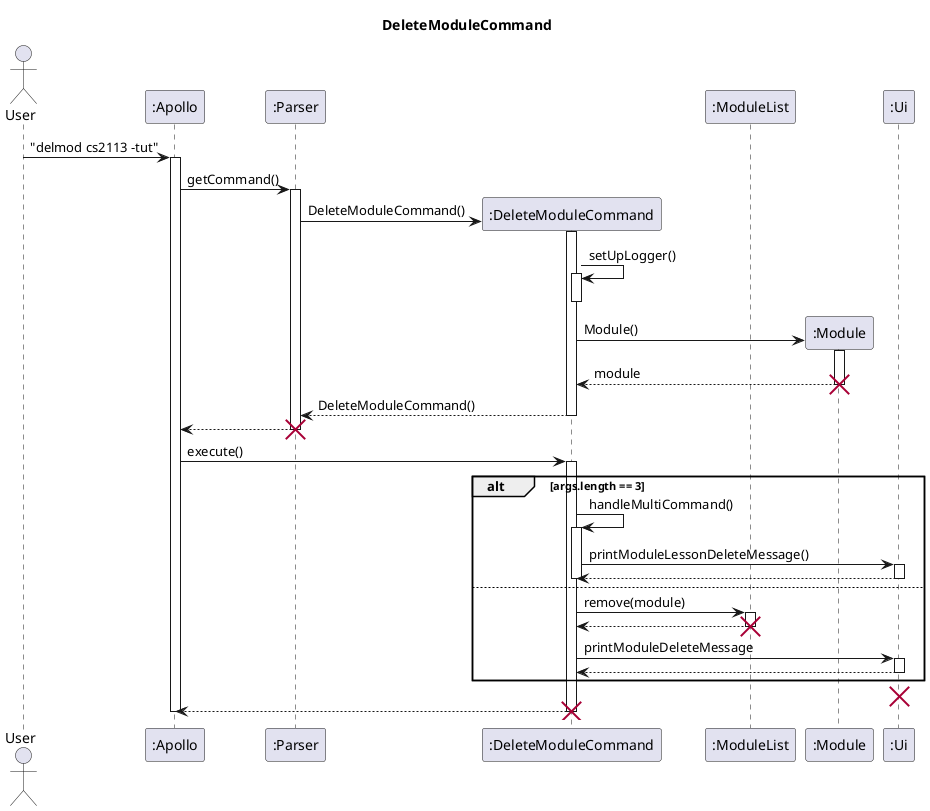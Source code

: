 @startuml
'https://plantuml.com/sequence-diagram

skinparam maxMessageSize 150

title DeleteModuleCommand

actor User

participant ":Apollo" as Apollo
participant ":Parser" as Parser
participant ":DeleteModuleCommand" as delmod
participant ":ModuleList" as ModuleList
participant ":Module" as Module
participant ":Ui" as Ui

User -> Apollo : "delmod cs2113 -tut"
activate Apollo

Apollo -> Parser: getCommand()
activate Parser

Parser -> delmod** : DeleteModuleCommand()
activate delmod

delmod -> delmod : setUpLogger()
activate delmod
deactivate delmod

delmod -> Module** : Module()
activate Module
Module --> delmod : module
deactivate Module
destroy Module

delmod --> Parser : DeleteModuleCommand()
deactivate delmod

Parser --> Apollo
deactivate Parser
destroy Parser

Apollo -> delmod : execute()
activate delmod

alt args.length == 3
    delmod -> delmod : handleMultiCommand()
    activate delmod
    delmod -> Ui : printModuleLessonDeleteMessage()
    activate Ui
    Ui --> delmod
    deactivate Ui

    deactivate delmod

else
    delmod -> ModuleList : remove(module)
    activate ModuleList
    ModuleList --> delmod
    deactivate ModuleList
    destroy ModuleList

    delmod -> Ui : printModuleDeleteMessage
    activate Ui
    Ui --> delmod
    deactivate Ui

end

destroy Ui

delmod --> Apollo

deactivate delmod
destroy delmod

deactivate Apollo









@enduml